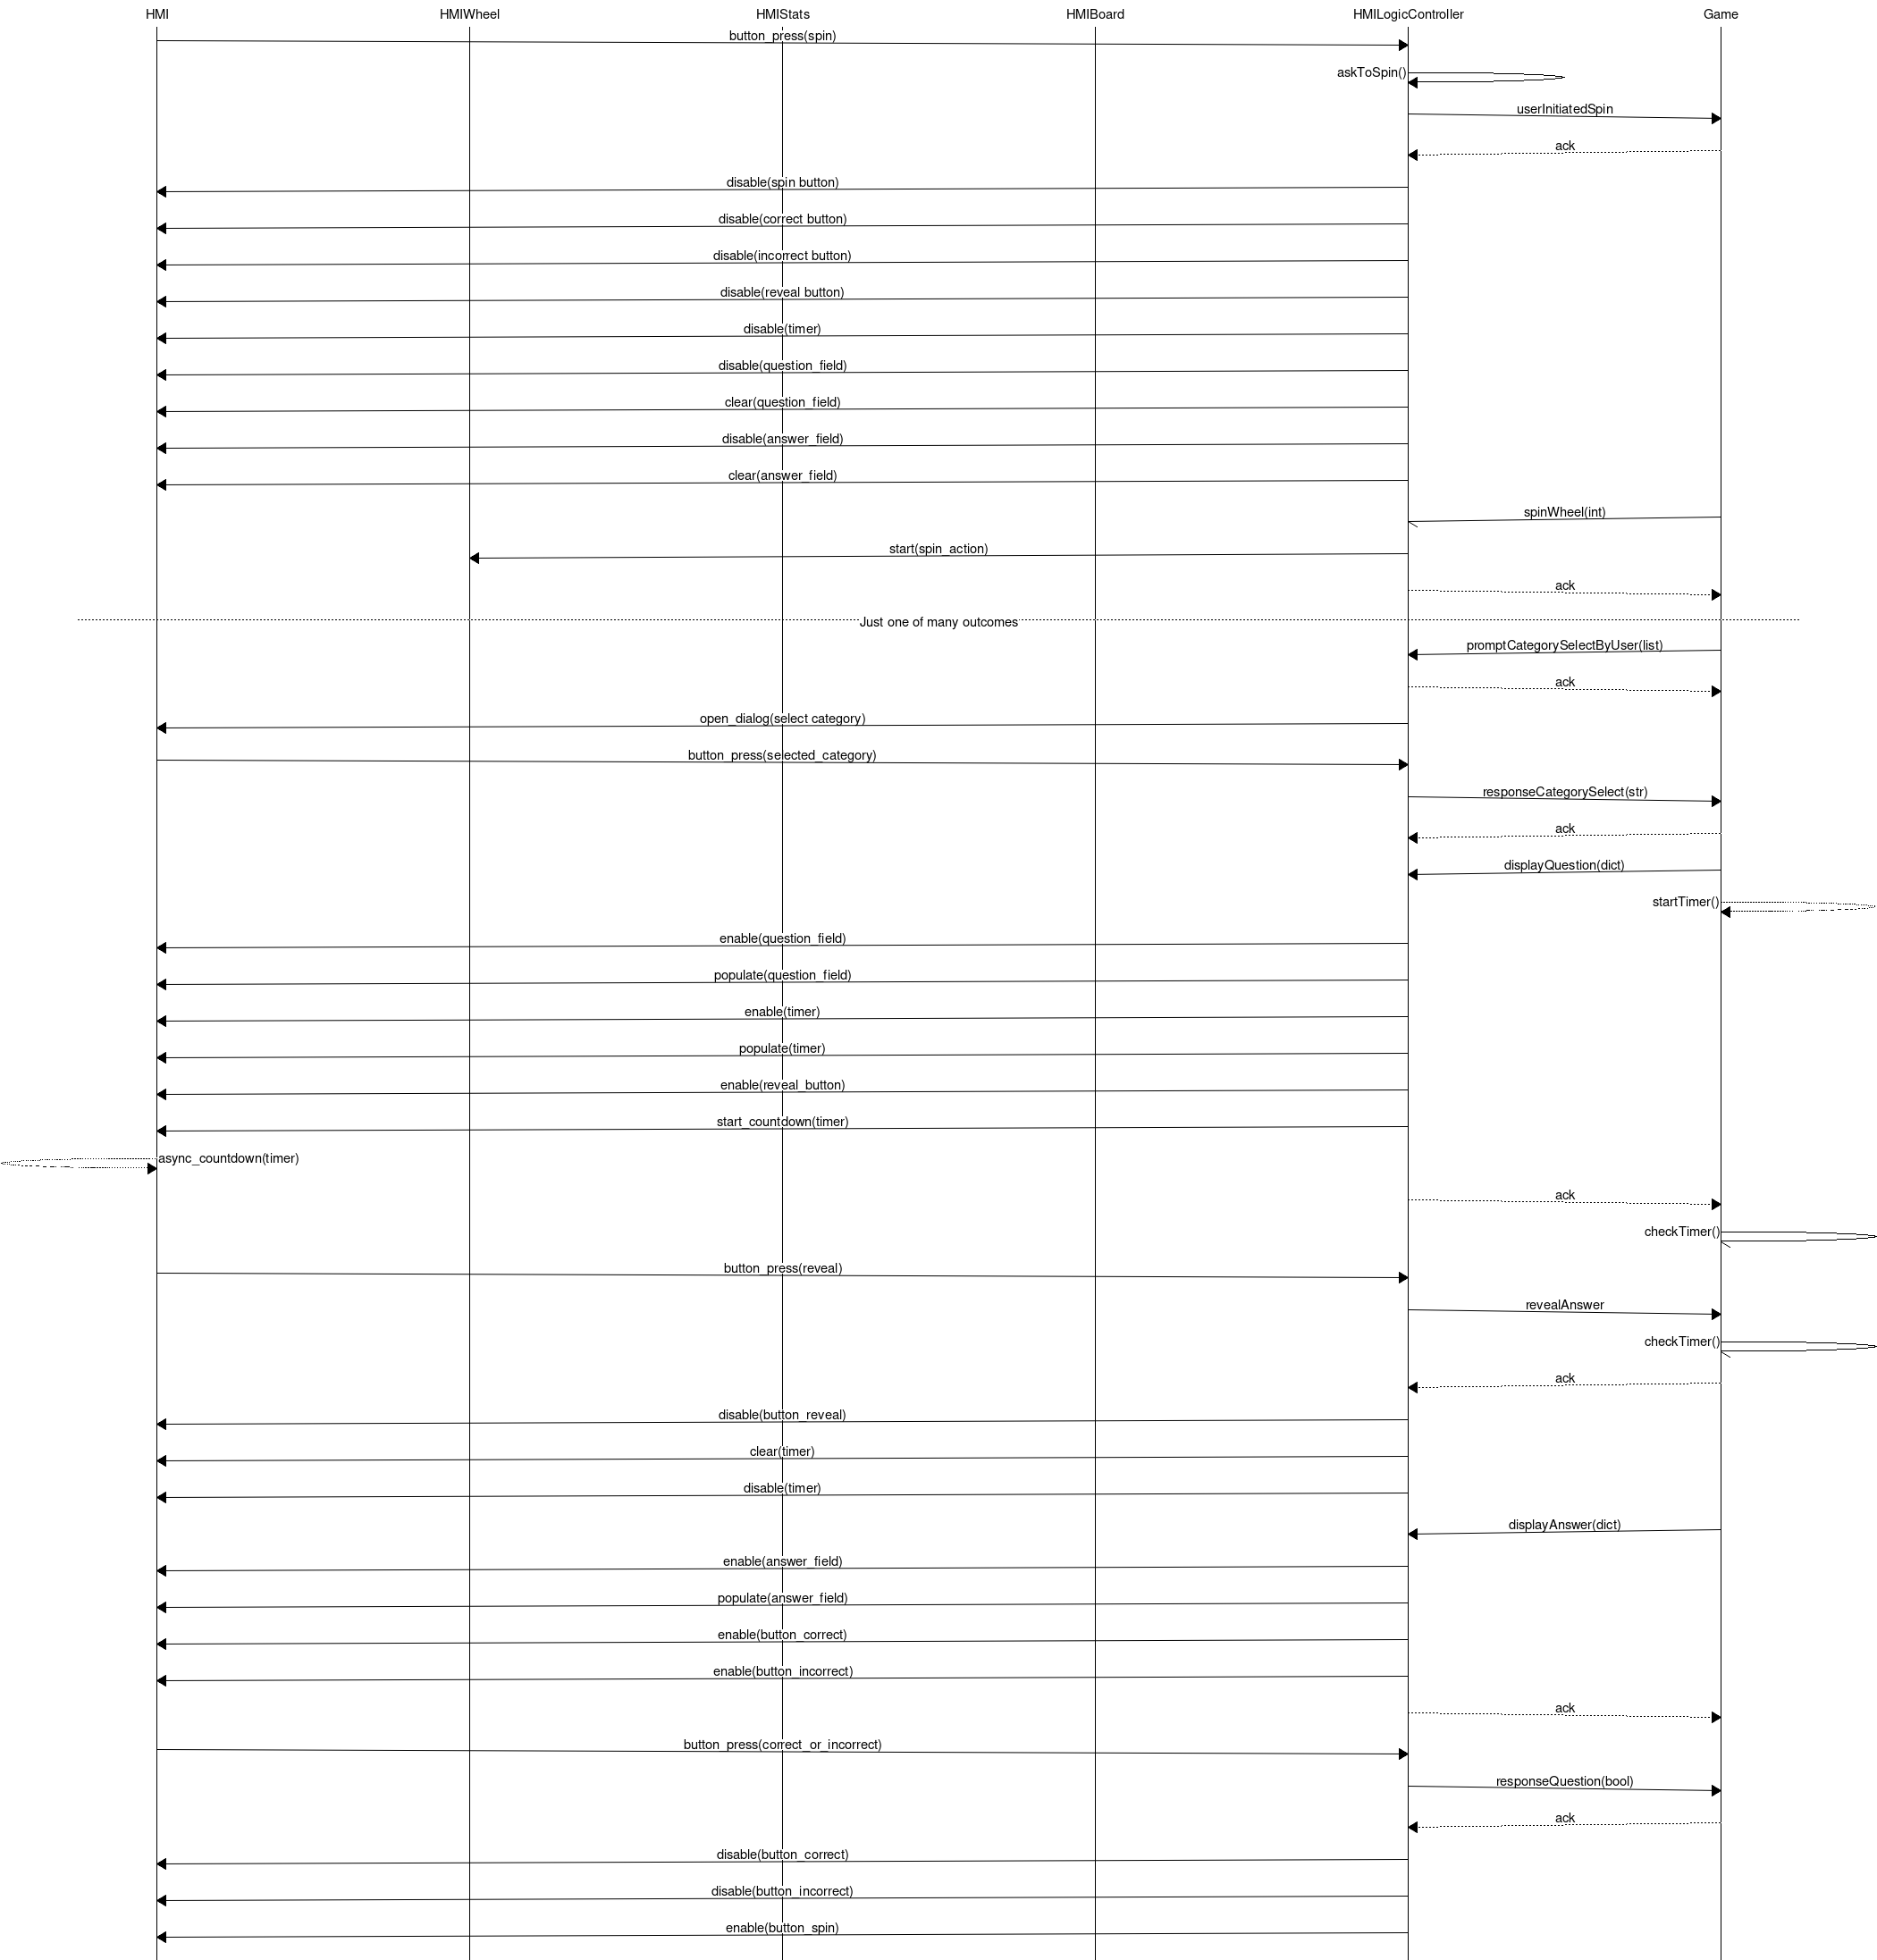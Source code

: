 msc {

 arcgradient="5", hscale="3.5";



  HMI 		[label="HMI"],
  HMIWheel   [label="HMIWheel"],
  HMIStats   [label="HMIStats"],
  HMIBoard   [label="HMIBoard"],
  HMILog     [label="HMILogicController"],
  Game 		[label="Game"];
  
  HMI => HMILog	[label="button_press(spin)"];
  HMILog => HMILog 	[label="askToSpin()"];
  HMILog => Game [label="userInitiatedSpin"];
  Game >> HMILog [label="ack"];
  HMILog => HMI    [label="disable(spin button)"];
 HMILog => HMI    [label="disable(correct button)"];
  HMILog => HMI    [label="disable(incorrect button)"];
  HMILog => HMI    [label="disable(reveal button)"];
  HMILog => HMI    [label="disable(timer)"];
  HMILog => HMI    [label="disable(question_field)"];
  HMILog => HMI    [label="clear(question_field)"];
  HMILog => HMI    [label="disable(answer_field)"];
  HMILog => HMI    [label="clear(answer_field)"];
  Game -> HMILog [label="spinWheel(int)"];
  HMILog => HMIWheel    [label="start(spin_action)"];
  HMILog >> Game [label="ack"];
  ---		[label="Just one of many outcomes"];
  
  Game => HMILog [label="promptCategorySelectByUser(list)"];
  HMILog >> Game [label="ack"];

  HMILog => HMI	[label="open_dialog(select category)"];
  HMI => HMILog	[label="button_press(selected_category)"];
  HMILog => Game [label="responseCategorySelect(str)"];
  Game >> HMILog [label="ack"];
  Game => HMILog [label="displayQuestion(dict)"];
  Game >> Game [label="startTimer()"];
  HMILog => HMI	[label="enable(question_field)"];
  HMILog => HMI	[label="populate(question_field)"];
  HMILog => HMI	[label="enable(timer)"];
  HMILog => HMI	[label="populate(timer)"];
  HMILog => HMI	[label="enable(reveal_button)"];
  HMILog => HMI	[label="start_countdown(timer)"];
  HMI >> HMI	[label="async_countdown(timer)"];

  HMILog >> Game [label="ack"];
  Game -> Game [label="checkTimer()"];
  HMI => HMILog	[label="button_press(reveal)"];
  HMILog => Game [label="revealAnswer"];
  Game -> Game [label="checkTimer()"];
  Game >> HMILog [label="ack"];
  HMILog => HMI 	[label="disable(button_reveal)"];
  HMILog => HMI 	[label="clear(timer)"];
  HMILog => HMI 	[label="disable(timer)"];
  Game => HMILog [label="displayAnswer(dict)"];
  HMILog => HMI	[label="enable(answer_field)"];
  HMILog => HMI	[label="populate(answer_field)"];
  HMILog => HMI	[label="enable(button_correct)"];
  HMILog => HMI	[label="enable(button_incorrect)"];
  HMILog >> Game [label="ack"];
  HMI => HMILog	[label="button_press(correct_or_incorrect)"];
  HMILog => Game [label="responseQuestion(bool)"];
  Game >> HMILog [label="ack"];
  HMILog => HMI	[label="disable(button_correct)"];
  HMILog => HMI	[label="disable(button_incorrect)"];
  HMILog => HMI	[label="enable(button_spin)"];
}
